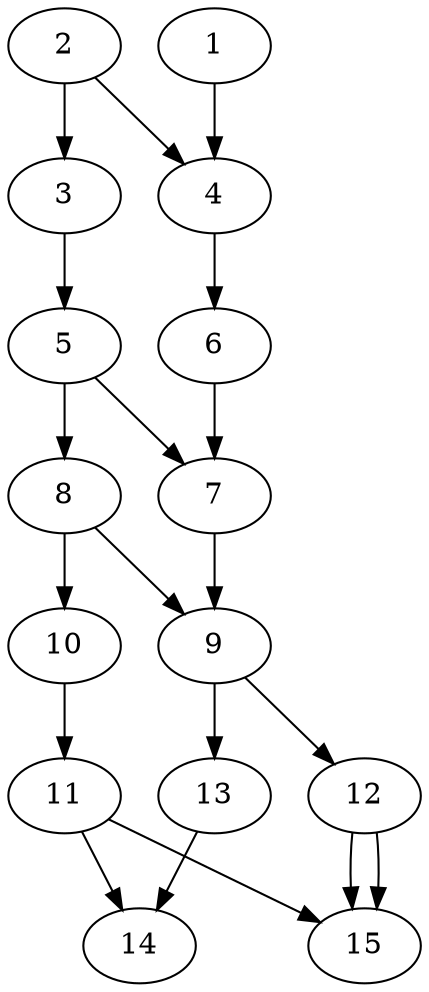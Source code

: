 // DAG automatically generated by daggen at Thu Oct  3 13:59:27 2019
// ./daggen --dot -n 15 --ccr 0.5 --fat 0.5 --regular 0.9 --density 0.7 --mindata 5242880 --maxdata 52428800 
digraph G {
  1 [size="46667776", alpha="0.03", expect_size="23333888"] 
  1 -> 4 [size ="23333888"]
  2 [size="64438272", alpha="0.16", expect_size="32219136"] 
  2 -> 3 [size ="32219136"]
  2 -> 4 [size ="32219136"]
  3 [size="25823232", alpha="0.05", expect_size="12911616"] 
  3 -> 5 [size ="12911616"]
  4 [size="93089792", alpha="0.13", expect_size="46544896"] 
  4 -> 6 [size ="46544896"]
  5 [size="87648256", alpha="0.01", expect_size="43824128"] 
  5 -> 7 [size ="43824128"]
  5 -> 8 [size ="43824128"]
  6 [size="64159744", alpha="0.04", expect_size="32079872"] 
  6 -> 7 [size ="32079872"]
  7 [size="46989312", alpha="0.07", expect_size="23494656"] 
  7 -> 9 [size ="23494656"]
  8 [size="81559552", alpha="0.14", expect_size="40779776"] 
  8 -> 9 [size ="40779776"]
  8 -> 10 [size ="40779776"]
  9 [size="88555520", alpha="0.02", expect_size="44277760"] 
  9 -> 12 [size ="44277760"]
  9 -> 13 [size ="44277760"]
  10 [size="92307456", alpha="0.14", expect_size="46153728"] 
  10 -> 11 [size ="46153728"]
  11 [size="65026048", alpha="0.08", expect_size="32513024"] 
  11 -> 14 [size ="32513024"]
  11 -> 15 [size ="32513024"]
  12 [size="80281600", alpha="0.18", expect_size="40140800"] 
  12 -> 15 [size ="40140800"]
  12 -> 15 [size ="40140800"]
  13 [size="63000576", alpha="0.14", expect_size="31500288"] 
  13 -> 14 [size ="31500288"]
  14 [size="86546432", alpha="0.04", expect_size="43273216"] 
  15 [size="54390784", alpha="0.16", expect_size="27195392"] 
}

